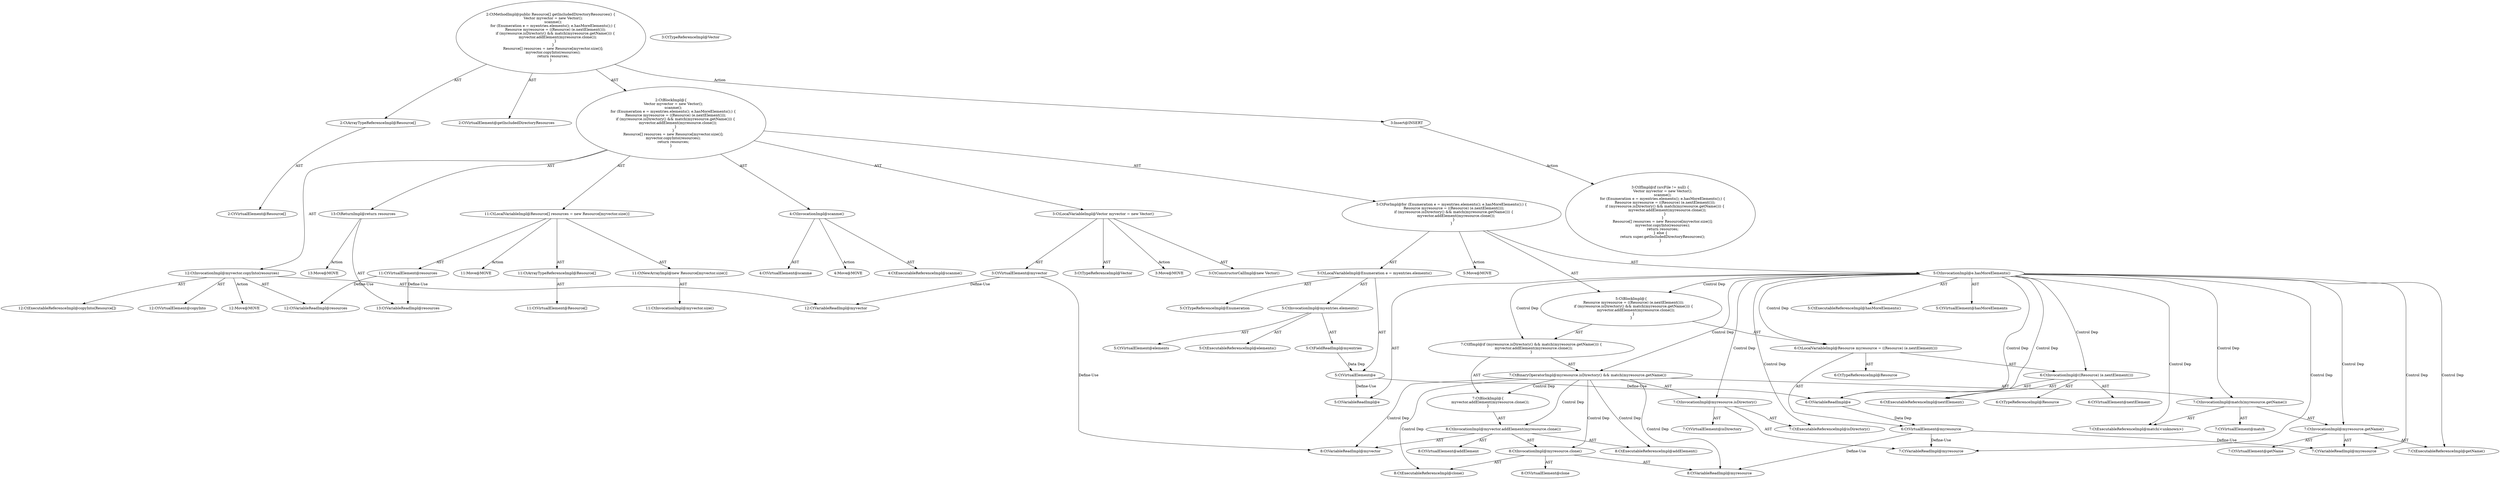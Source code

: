 digraph "getIncludedDirectoryResources#?" {
0 [label="2:CtVirtualElement@Resource[]" shape=ellipse]
1 [label="2:CtArrayTypeReferenceImpl@Resource[]" shape=ellipse]
2 [label="2:CtVirtualElement@getIncludedDirectoryResources" shape=ellipse]
3 [label="3:CtTypeReferenceImpl@Vector" shape=ellipse]
4 [label="3:CtTypeReferenceImpl@Vector" shape=ellipse]
5 [label="3:CtConstructorCallImpl@new Vector()" shape=ellipse]
6 [label="3:CtVirtualElement@myvector" shape=ellipse]
7 [label="3:CtLocalVariableImpl@Vector myvector = new Vector()" shape=ellipse]
8 [label="4:CtExecutableReferenceImpl@scanme()" shape=ellipse]
9 [label="4:CtVirtualElement@scanme" shape=ellipse]
10 [label="4:CtInvocationImpl@scanme()" shape=ellipse]
11 [label="5:CtTypeReferenceImpl@Enumeration" shape=ellipse]
12 [label="5:CtExecutableReferenceImpl@elements()" shape=ellipse]
13 [label="5:CtVirtualElement@elements" shape=ellipse]
14 [label="5:CtFieldReadImpl@myentries" shape=ellipse]
15 [label="5:CtInvocationImpl@myentries.elements()" shape=ellipse]
16 [label="5:CtVirtualElement@e" shape=ellipse]
17 [label="5:CtLocalVariableImpl@Enumeration e = myentries.elements()" shape=ellipse]
18 [label="5:CtExecutableReferenceImpl@hasMoreElements()" shape=ellipse]
19 [label="5:CtVirtualElement@hasMoreElements" shape=ellipse]
20 [label="5:CtVariableReadImpl@e" shape=ellipse]
21 [label="5:CtInvocationImpl@e.hasMoreElements()" shape=ellipse]
22 [label="6:CtTypeReferenceImpl@Resource" shape=ellipse]
23 [label="6:CtExecutableReferenceImpl@nextElement()" shape=ellipse]
24 [label="6:CtVirtualElement@nextElement" shape=ellipse]
25 [label="6:CtVariableReadImpl@e" shape=ellipse]
26 [label="6:CtInvocationImpl@((Resource) (e.nextElement()))" shape=ellipse]
27 [label="6:CtTypeReferenceImpl@Resource" shape=ellipse]
28 [label="6:CtVirtualElement@myresource" shape=ellipse]
29 [label="6:CtLocalVariableImpl@Resource myresource = ((Resource) (e.nextElement()))" shape=ellipse]
30 [label="7:CtExecutableReferenceImpl@isDirectory()" shape=ellipse]
31 [label="7:CtVirtualElement@isDirectory" shape=ellipse]
32 [label="7:CtVariableReadImpl@myresource" shape=ellipse]
33 [label="7:CtInvocationImpl@myresource.isDirectory()" shape=ellipse]
34 [label="7:CtExecutableReferenceImpl@match(<unknown>)" shape=ellipse]
35 [label="7:CtVirtualElement@match" shape=ellipse]
36 [label="7:CtExecutableReferenceImpl@getName()" shape=ellipse]
37 [label="7:CtVirtualElement@getName" shape=ellipse]
38 [label="7:CtVariableReadImpl@myresource" shape=ellipse]
39 [label="7:CtInvocationImpl@myresource.getName()" shape=ellipse]
40 [label="7:CtInvocationImpl@match(myresource.getName())" shape=ellipse]
41 [label="7:CtBinaryOperatorImpl@myresource.isDirectory() && match(myresource.getName())" shape=ellipse]
42 [label="8:CtExecutableReferenceImpl@addElement()" shape=ellipse]
43 [label="8:CtVirtualElement@addElement" shape=ellipse]
44 [label="8:CtVariableReadImpl@myvector" shape=ellipse]
45 [label="8:CtExecutableReferenceImpl@clone()" shape=ellipse]
46 [label="8:CtVirtualElement@clone" shape=ellipse]
47 [label="8:CtVariableReadImpl@myresource" shape=ellipse]
48 [label="8:CtInvocationImpl@myresource.clone()" shape=ellipse]
49 [label="8:CtInvocationImpl@myvector.addElement(myresource.clone())" shape=ellipse]
50 [label="7:CtBlockImpl@\{
    myvector.addElement(myresource.clone());
\}" shape=ellipse]
51 [label="7:CtIfImpl@if (myresource.isDirectory() && match(myresource.getName())) \{
    myvector.addElement(myresource.clone());
\}" shape=ellipse]
52 [label="5:CtBlockImpl@\{
    Resource myresource = ((Resource) (e.nextElement()));
    if (myresource.isDirectory() && match(myresource.getName())) \{
        myvector.addElement(myresource.clone());
    \}
\}" shape=ellipse]
53 [label="5:CtForImpl@for (Enumeration e = myentries.elements(); e.hasMoreElements();) \{
    Resource myresource = ((Resource) (e.nextElement()));
    if (myresource.isDirectory() && match(myresource.getName())) \{
        myvector.addElement(myresource.clone());
    \}
\}" shape=ellipse]
54 [label="11:CtVirtualElement@Resource[]" shape=ellipse]
55 [label="11:CtArrayTypeReferenceImpl@Resource[]" shape=ellipse]
56 [label="11:CtNewArrayImpl@new Resource[myvector.size()]" shape=ellipse]
57 [label="11:CtInvocationImpl@myvector.size()" shape=ellipse]
58 [label="11:CtVirtualElement@resources" shape=ellipse]
59 [label="11:CtLocalVariableImpl@Resource[] resources = new Resource[myvector.size()]" shape=ellipse]
60 [label="12:CtExecutableReferenceImpl@copyInto(Resource[])" shape=ellipse]
61 [label="12:CtVirtualElement@copyInto" shape=ellipse]
62 [label="12:CtVariableReadImpl@myvector" shape=ellipse]
63 [label="12:CtVariableReadImpl@resources" shape=ellipse]
64 [label="12:CtInvocationImpl@myvector.copyInto(resources)" shape=ellipse]
65 [label="13:CtVariableReadImpl@resources" shape=ellipse]
66 [label="13:CtReturnImpl@return resources" shape=ellipse]
67 [label="2:CtBlockImpl@\{
    Vector myvector = new Vector();
    scanme();
    for (Enumeration e = myentries.elements(); e.hasMoreElements();) \{
        Resource myresource = ((Resource) (e.nextElement()));
        if (myresource.isDirectory() && match(myresource.getName())) \{
            myvector.addElement(myresource.clone());
        \}
    \}
    Resource[] resources = new Resource[myvector.size()];
    myvector.copyInto(resources);
    return resources;
\}" shape=ellipse]
68 [label="2:CtMethodImpl@public Resource[] getIncludedDirectoryResources() \{
    Vector myvector = new Vector();
    scanme();
    for (Enumeration e = myentries.elements(); e.hasMoreElements();) \{
        Resource myresource = ((Resource) (e.nextElement()));
        if (myresource.isDirectory() && match(myresource.getName())) \{
            myvector.addElement(myresource.clone());
        \}
    \}
    Resource[] resources = new Resource[myvector.size()];
    myvector.copyInto(resources);
    return resources;
\}" shape=ellipse]
69 [label="3:Insert@INSERT" shape=ellipse]
70 [label="3:CtIfImpl@if (srcFile != null) \{
    Vector myvector = new Vector();
    scanme();
    for (Enumeration e = myentries.elements(); e.hasMoreElements();) \{
        Resource myresource = ((Resource) (e.nextElement()));
        if (myresource.isDirectory() && match(myresource.getName())) \{
            myvector.addElement(myresource.clone());
        \}
    \}
    Resource[] resources = new Resource[myvector.size()];
    myvector.copyInto(resources);
    return resources;
\} else \{
    return super.getIncludedDirectoryResources();
\}" shape=ellipse]
71 [label="3:Move@MOVE" shape=ellipse]
72 [label="4:Move@MOVE" shape=ellipse]
73 [label="5:Move@MOVE" shape=ellipse]
74 [label="11:Move@MOVE" shape=ellipse]
75 [label="12:Move@MOVE" shape=ellipse]
76 [label="13:Move@MOVE" shape=ellipse]
1 -> 0 [label="AST"];
6 -> 44 [label="Define-Use"];
6 -> 62 [label="Define-Use"];
7 -> 6 [label="AST"];
7 -> 3 [label="AST"];
7 -> 5 [label="AST"];
7 -> 71 [label="Action"];
10 -> 9 [label="AST"];
10 -> 8 [label="AST"];
10 -> 72 [label="Action"];
14 -> 16 [label="Data Dep"];
15 -> 13 [label="AST"];
15 -> 14 [label="AST"];
15 -> 12 [label="AST"];
16 -> 20 [label="Define-Use"];
16 -> 25 [label="Define-Use"];
17 -> 16 [label="AST"];
17 -> 11 [label="AST"];
17 -> 15 [label="AST"];
21 -> 19 [label="AST"];
21 -> 20 [label="AST"];
21 -> 18 [label="AST"];
21 -> 52 [label="Control Dep"];
21 -> 29 [label="Control Dep"];
21 -> 26 [label="Control Dep"];
21 -> 23 [label="Control Dep"];
21 -> 25 [label="Control Dep"];
21 -> 51 [label="Control Dep"];
21 -> 41 [label="Control Dep"];
21 -> 33 [label="Control Dep"];
21 -> 30 [label="Control Dep"];
21 -> 32 [label="Control Dep"];
21 -> 40 [label="Control Dep"];
21 -> 34 [label="Control Dep"];
21 -> 39 [label="Control Dep"];
21 -> 36 [label="Control Dep"];
21 -> 38 [label="Control Dep"];
25 -> 28 [label="Data Dep"];
26 -> 24 [label="AST"];
26 -> 27 [label="AST"];
26 -> 25 [label="AST"];
26 -> 23 [label="AST"];
28 -> 32 [label="Define-Use"];
28 -> 38 [label="Define-Use"];
28 -> 47 [label="Define-Use"];
29 -> 28 [label="AST"];
29 -> 22 [label="AST"];
29 -> 26 [label="AST"];
33 -> 31 [label="AST"];
33 -> 32 [label="AST"];
33 -> 30 [label="AST"];
39 -> 37 [label="AST"];
39 -> 38 [label="AST"];
39 -> 36 [label="AST"];
40 -> 35 [label="AST"];
40 -> 34 [label="AST"];
40 -> 39 [label="AST"];
41 -> 33 [label="AST"];
41 -> 40 [label="AST"];
41 -> 50 [label="Control Dep"];
41 -> 49 [label="Control Dep"];
41 -> 42 [label="Control Dep"];
41 -> 44 [label="Control Dep"];
41 -> 48 [label="Control Dep"];
41 -> 45 [label="Control Dep"];
41 -> 47 [label="Control Dep"];
48 -> 46 [label="AST"];
48 -> 47 [label="AST"];
48 -> 45 [label="AST"];
49 -> 43 [label="AST"];
49 -> 44 [label="AST"];
49 -> 42 [label="AST"];
49 -> 48 [label="AST"];
50 -> 49 [label="AST"];
51 -> 41 [label="AST"];
51 -> 50 [label="AST"];
52 -> 29 [label="AST"];
52 -> 51 [label="AST"];
53 -> 17 [label="AST"];
53 -> 21 [label="AST"];
53 -> 52 [label="AST"];
53 -> 73 [label="Action"];
55 -> 54 [label="AST"];
56 -> 57 [label="AST"];
58 -> 63 [label="Define-Use"];
58 -> 65 [label="Define-Use"];
59 -> 58 [label="AST"];
59 -> 55 [label="AST"];
59 -> 56 [label="AST"];
59 -> 74 [label="Action"];
64 -> 61 [label="AST"];
64 -> 62 [label="AST"];
64 -> 60 [label="AST"];
64 -> 63 [label="AST"];
64 -> 75 [label="Action"];
66 -> 65 [label="AST"];
66 -> 76 [label="Action"];
67 -> 7 [label="AST"];
67 -> 10 [label="AST"];
67 -> 53 [label="AST"];
67 -> 59 [label="AST"];
67 -> 64 [label="AST"];
67 -> 66 [label="AST"];
68 -> 2 [label="AST"];
68 -> 1 [label="AST"];
68 -> 67 [label="AST"];
68 -> 69 [label="Action"];
69 -> 70 [label="Action"];
}